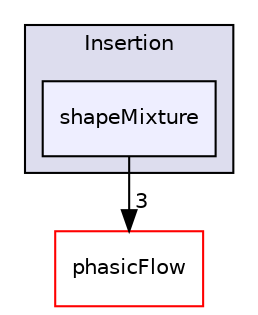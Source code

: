 digraph "src/Particles/Insertion/shapeMixture" {
  compound=true
  node [ fontsize="10", fontname="Helvetica"];
  edge [ labelfontsize="10", labelfontname="Helvetica"];
  subgraph clusterdir_48274e6f13aca5dc2f0e74080ca458f7 {
    graph [ bgcolor="#ddddee", pencolor="black", label="Insertion" fontname="Helvetica", fontsize="10", URL="dir_48274e6f13aca5dc2f0e74080ca458f7.html"]
  dir_59d208d352f3aeb134e6b7a9403abb89 [shape=box, label="shapeMixture", style="filled", fillcolor="#eeeeff", pencolor="black", URL="dir_59d208d352f3aeb134e6b7a9403abb89.html"];
  }
  dir_cd7a5046d028e114fc17b2ebc2bd02d2 [shape=box label="phasicFlow" fillcolor="white" style="filled" color="red" URL="dir_cd7a5046d028e114fc17b2ebc2bd02d2.html"];
  dir_59d208d352f3aeb134e6b7a9403abb89->dir_cd7a5046d028e114fc17b2ebc2bd02d2 [headlabel="3", labeldistance=1.5 headhref="dir_000074_000031.html"];
}
